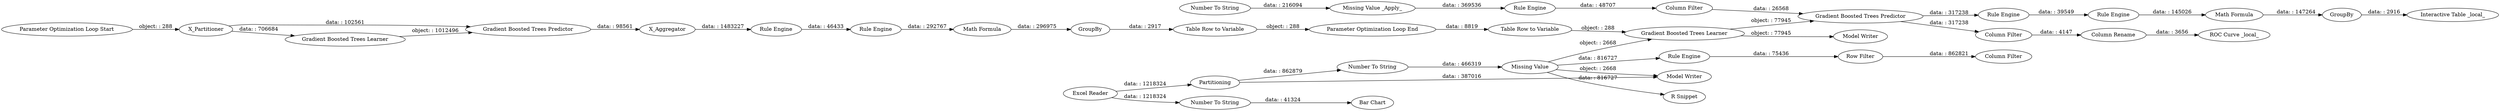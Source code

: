 digraph {
	"7926478366412170102_27" [label=X_Partitioner]
	"-2937711018588902457_67" [label="Rule Engine"]
	"-4611591879075846168_66" [label="Column Filter"]
	"-4611591879075846168_67" [label="Number To String"]
	"7926478366412170102_30" [label=GroupBy]
	"-4611591879075846168_65" [label="Row Filter"]
	"7926478366412170102_122" [label="Parameter Optimization Loop Start"]
	"-2937711018588902457_68" [label="Column Filter"]
	"-1771425483774484838_52" [label="Math Formula"]
	"7926478366412170102_24" [label="Parameter Optimization Loop End"]
	"-1771425483774484838_29" [label="Rule Engine"]
	"-1771425483774484838_121" [label="Rule Engine"]
	"3257967619159660523_116" [label="Gradient Boosted Trees Predictor"]
	"-2937711018588902457_177" [label="Missing Value _Apply_"]
	"-3391592796088195206_166" [label="Table Row to Variable"]
	"-8138674364770016386_178" [label="Number To String"]
	"-4611591879075846168_68" [label="Missing Value"]
	"3257967619159660523_1" [label="Excel Reader"]
	"-2937711018588902457_176" [label="Number To String"]
	"7926478366412170102_37" [label="Gradient Boosted Trees Learner"]
	"3257967619159660523_2" [label=Partitioning]
	"3257967619159660523_132" [label="Interactive Table _local_"]
	"3257967619159660523_175" [label="Model Writer"]
	"3257967619159660523_74" [label="ROC Curve _local_"]
	"7926478366412170102_52" [label="Math Formula"]
	"-4611591879075846168_64" [label="Rule Engine"]
	"-1771425483774484838_30" [label=GroupBy]
	"-2937711018588902457_181" [label="Model Writer"]
	"7926478366412170102_38" [label="Gradient Boosted Trees Predictor"]
	"7926478366412170102_121" [label="Rule Engine"]
	"-4611591879075846168_70" [label="R Snippet"]
	"-3391592796088195206_37" [label="Gradient Boosted Trees Learner"]
	"5548045127838740459_70" [label="Column Rename"]
	"7926478366412170102_29" [label="Rule Engine"]
	"-8138674364770016386_177" [label="Bar Chart"]
	"5548045127838740459_66" [label="Column Filter"]
	"7926478366412170102_99" [label="Table Row to Variable"]
	"7926478366412170102_28" [label=X_Aggregator]
	"-3391592796088195206_37" -> "3257967619159660523_116" [label="object: : 77945"]
	"-1771425483774484838_30" -> "3257967619159660523_132" [label="data: : 2916"]
	"-3391592796088195206_166" -> "-3391592796088195206_37" [label="object: : 288"]
	"3257967619159660523_2" -> "-2937711018588902457_181" [label="data: : 387016"]
	"7926478366412170102_29" -> "7926478366412170102_121" [label="data: : 46433"]
	"3257967619159660523_2" -> "-4611591879075846168_67" [label="data: : 862879"]
	"7926478366412170102_27" -> "7926478366412170102_38" [label="data: : 102561"]
	"7926478366412170102_28" -> "7926478366412170102_29" [label="data: : 1483227"]
	"-2937711018588902457_176" -> "-2937711018588902457_177" [label="data: : 216094"]
	"-1771425483774484838_52" -> "-1771425483774484838_30" [label="data: : 147264"]
	"-4611591879075846168_67" -> "-4611591879075846168_68" [label="data: : 466319"]
	"-4611591879075846168_68" -> "-2937711018588902457_181" [label="object: : 2668"]
	"7926478366412170102_24" -> "-3391592796088195206_166" [label="data: : 8819"]
	"7926478366412170102_121" -> "7926478366412170102_52" [label="data: : 292767"]
	"-3391592796088195206_37" -> "3257967619159660523_175" [label="object: : 77945"]
	"7926478366412170102_27" -> "7926478366412170102_37" [label="data: : 706684"]
	"5548045127838740459_70" -> "3257967619159660523_74" [label="data: : 3656"]
	"-4611591879075846168_68" -> "-4611591879075846168_64" [label="data: : 816727"]
	"-4611591879075846168_68" -> "-4611591879075846168_70" [label="data: : 816727"]
	"5548045127838740459_66" -> "5548045127838740459_70" [label="data: : 4147"]
	"7926478366412170102_30" -> "7926478366412170102_99" [label="data: : 2917"]
	"7926478366412170102_52" -> "7926478366412170102_30" [label="data: : 296975"]
	"-1771425483774484838_29" -> "-1771425483774484838_121" [label="data: : 39549"]
	"-8138674364770016386_178" -> "-8138674364770016386_177" [label="data: : 41324"]
	"7926478366412170102_122" -> "7926478366412170102_27" [label="object: : 288"]
	"-1771425483774484838_121" -> "-1771425483774484838_52" [label="data: : 145026"]
	"3257967619159660523_1" -> "-8138674364770016386_178" [label="data: : 1218324"]
	"7926478366412170102_37" -> "7926478366412170102_38" [label="object: : 1012496"]
	"-2937711018588902457_177" -> "-2937711018588902457_67" [label="data: : 369536"]
	"7926478366412170102_38" -> "7926478366412170102_28" [label="data: : 98561"]
	"-4611591879075846168_68" -> "-3391592796088195206_37" [label="object: : 2668"]
	"3257967619159660523_116" -> "5548045127838740459_66" [label="data: : 317238"]
	"3257967619159660523_1" -> "3257967619159660523_2" [label="data: : 1218324"]
	"3257967619159660523_116" -> "-1771425483774484838_29" [label="data: : 317238"]
	"7926478366412170102_99" -> "7926478366412170102_24" [label="object: : 288"]
	"-2937711018588902457_67" -> "-2937711018588902457_68" [label="data: : 48707"]
	"-4611591879075846168_64" -> "-4611591879075846168_65" [label="data: : 75436"]
	"-4611591879075846168_65" -> "-4611591879075846168_66" [label="data: : 862821"]
	"-2937711018588902457_68" -> "3257967619159660523_116" [label="data: : 26568"]
	rankdir=LR
}
